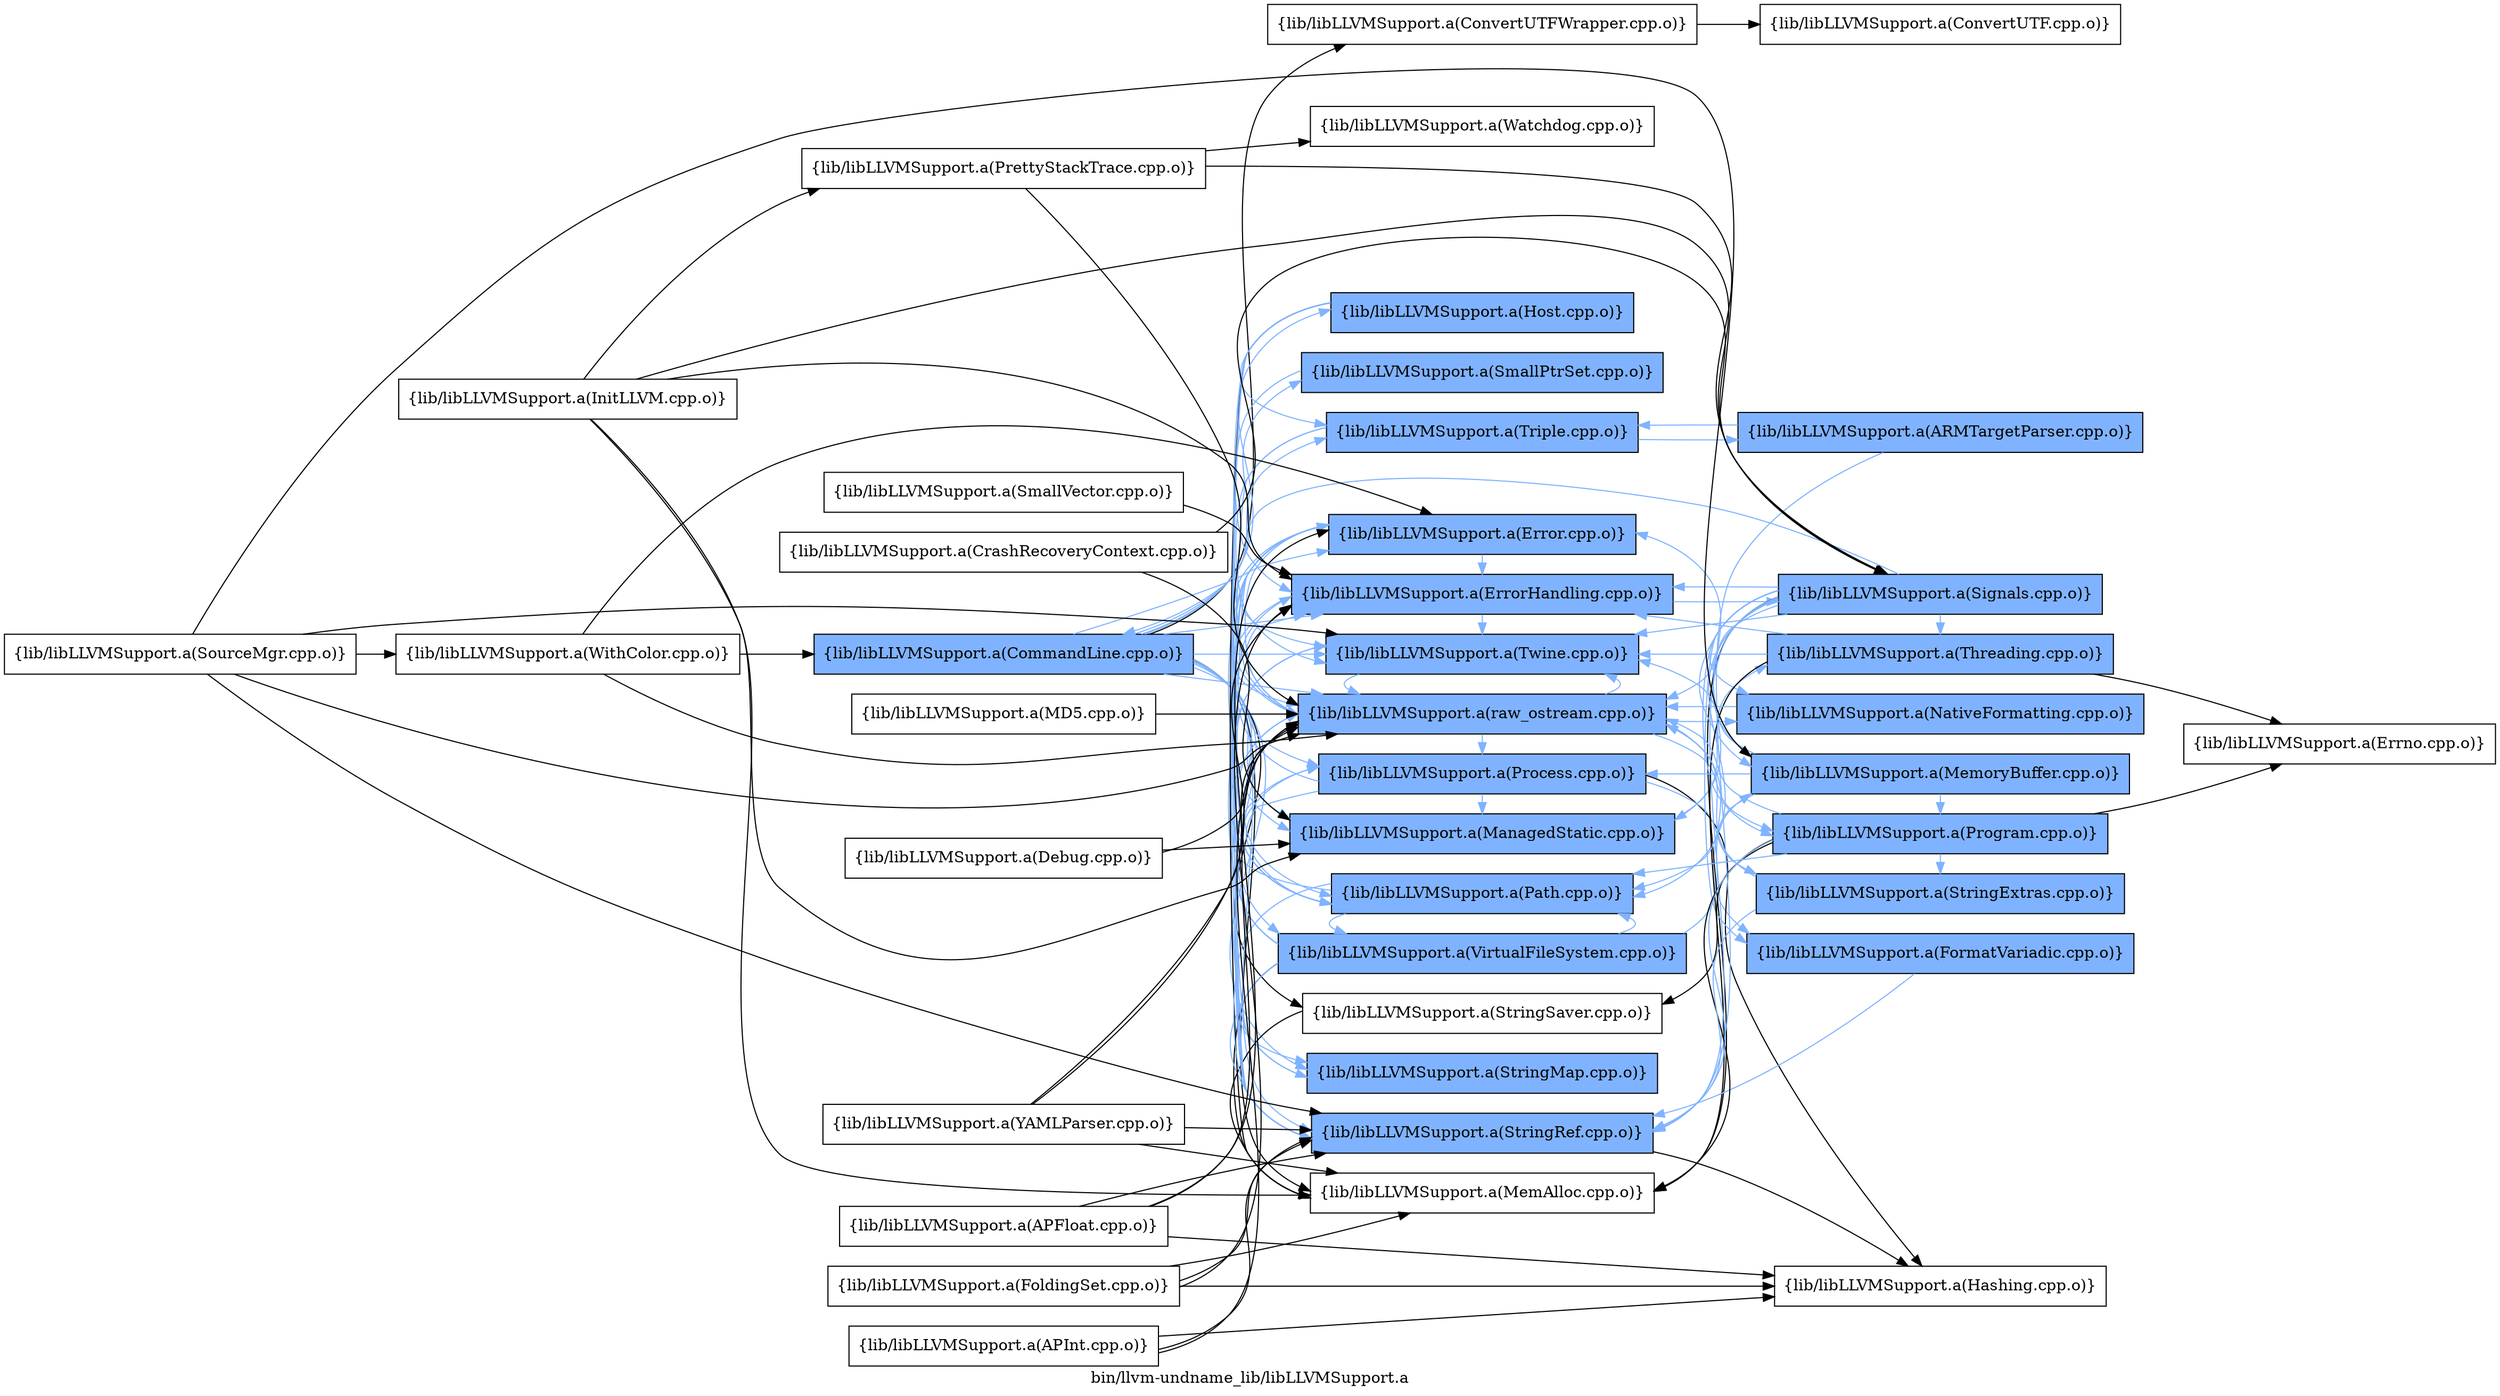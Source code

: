 digraph "bin/llvm-undname_lib/libLLVMSupport.a" {
	label="bin/llvm-undname_lib/libLLVMSupport.a";
	rankdir=LR;
	{ rank=same; Node0x55cadfd472f8;  }
	{ rank=same; Node0x55cadfd47ed8; Node0x55cadfd486a8; Node0x55cadfd47f28; Node0x55cadfd46a38; Node0x55cadfd46308; Node0x55cadfd47708; Node0x55cadfd46768; Node0x55cadfd473e8; Node0x55cadfd477a8; Node0x55cadfd470c8; Node0x55cadfd489c8; Node0x55cadfd46948; Node0x55cadfd47d48; Node0x55cadfd46678; Node0x55cadfd46d58; Node0x55cadfd48518;  }
	{ rank=same; Node0x55cadfd464e8; Node0x55cadfd46b28; Node0x55cadfd47668; Node0x55cadfd47348; Node0x55cadfd47848; Node0x55cadfd46808; Node0x55cadfd462b8; Node0x55cadfd46c68; Node0x55cadfd48298; Node0x55cadfd47cf8;  }

	Node0x55cadfd472f8 [shape=record,shape=box,group=1,style=filled,fillcolor="0.600000 0.5 1",label="{lib/libLLVMSupport.a(CommandLine.cpp.o)}"];
	Node0x55cadfd472f8 -> Node0x55cadfd47ed8;
	Node0x55cadfd472f8 -> Node0x55cadfd486a8[color="0.600000 0.5 1"];
	Node0x55cadfd472f8 -> Node0x55cadfd47f28[color="0.600000 0.5 1"];
	Node0x55cadfd472f8 -> Node0x55cadfd46a38[color="0.600000 0.5 1"];
	Node0x55cadfd472f8 -> Node0x55cadfd46308;
	Node0x55cadfd472f8 -> Node0x55cadfd47708[color="0.600000 0.5 1"];
	Node0x55cadfd472f8 -> Node0x55cadfd46768[color="0.600000 0.5 1"];
	Node0x55cadfd472f8 -> Node0x55cadfd473e8;
	Node0x55cadfd472f8 -> Node0x55cadfd477a8[color="0.600000 0.5 1"];
	Node0x55cadfd472f8 -> Node0x55cadfd470c8[color="0.600000 0.5 1"];
	Node0x55cadfd472f8 -> Node0x55cadfd489c8[color="0.600000 0.5 1"];
	Node0x55cadfd472f8 -> Node0x55cadfd46948[color="0.600000 0.5 1"];
	Node0x55cadfd472f8 -> Node0x55cadfd47d48[color="0.600000 0.5 1"];
	Node0x55cadfd472f8 -> Node0x55cadfd46678[color="0.600000 0.5 1"];
	Node0x55cadfd472f8 -> Node0x55cadfd46d58[color="0.600000 0.5 1"];
	Node0x55cadfd472f8 -> Node0x55cadfd48518[color="0.600000 0.5 1"];
	Node0x55cadfd47118 [shape=record,shape=box,group=0,label="{lib/libLLVMSupport.a(InitLLVM.cpp.o)}"];
	Node0x55cadfd47118 -> Node0x55cadfd47f28;
	Node0x55cadfd47118 -> Node0x55cadfd46a38;
	Node0x55cadfd47118 -> Node0x55cadfd46308;
	Node0x55cadfd47118 -> Node0x55cadfd46f88;
	Node0x55cadfd47118 -> Node0x55cadfd46b28;
	Node0x55cadfd46808 [shape=record,shape=box,group=1,style=filled,fillcolor="0.600000 0.5 1",label="{lib/libLLVMSupport.a(MemoryBuffer.cpp.o)}"];
	Node0x55cadfd46808 -> Node0x55cadfd486a8[color="0.600000 0.5 1"];
	Node0x55cadfd46808 -> Node0x55cadfd489c8[color="0.600000 0.5 1"];
	Node0x55cadfd46808 -> Node0x55cadfd46d58[color="0.600000 0.5 1"];
	Node0x55cadfd46808 -> Node0x55cadfd48518[color="0.600000 0.5 1"];
	Node0x55cadfd46808 -> Node0x55cadfd48298[color="0.600000 0.5 1"];
	Node0x55cadfd477a8 [shape=record,shape=box,group=1,style=filled,fillcolor="0.600000 0.5 1",label="{lib/libLLVMSupport.a(StringRef.cpp.o)}"];
	Node0x55cadfd477a8 -> Node0x55cadfd486a8[color="0.600000 0.5 1"];
	Node0x55cadfd477a8 -> Node0x55cadfd47348;
	Node0x55cadfd46998 [shape=record,shape=box,group=0,label="{lib/libLLVMSupport.a(WithColor.cpp.o)}"];
	Node0x55cadfd46998 -> Node0x55cadfd472f8;
	Node0x55cadfd46998 -> Node0x55cadfd486a8;
	Node0x55cadfd46998 -> Node0x55cadfd47d48;
	Node0x55cadfd47d48 [shape=record,shape=box,group=1,style=filled,fillcolor="0.600000 0.5 1",label="{lib/libLLVMSupport.a(raw_ostream.cpp.o)}"];
	Node0x55cadfd47d48 -> Node0x55cadfd486a8[color="0.600000 0.5 1"];
	Node0x55cadfd47d48 -> Node0x55cadfd47f28[color="0.600000 0.5 1"];
	Node0x55cadfd47d48 -> Node0x55cadfd489c8[color="0.600000 0.5 1"];
	Node0x55cadfd47d48 -> Node0x55cadfd462b8[color="0.600000 0.5 1"];
	Node0x55cadfd47d48 -> Node0x55cadfd46c68[color="0.600000 0.5 1"];
	Node0x55cadfd47d48 -> Node0x55cadfd46d58[color="0.600000 0.5 1"];
	Node0x55cadfd47d48 -> Node0x55cadfd48518[color="0.600000 0.5 1"];
	Node0x55cadfd47d48 -> Node0x55cadfd48298[color="0.600000 0.5 1"];
	Node0x55cadfd48518 [shape=record,shape=box,group=1,style=filled,fillcolor="0.600000 0.5 1",label="{lib/libLLVMSupport.a(Process.cpp.o)}"];
	Node0x55cadfd48518 -> Node0x55cadfd486a8[color="0.600000 0.5 1"];
	Node0x55cadfd48518 -> Node0x55cadfd46a38[color="0.600000 0.5 1"];
	Node0x55cadfd48518 -> Node0x55cadfd477a8[color="0.600000 0.5 1"];
	Node0x55cadfd48518 -> Node0x55cadfd47348;
	Node0x55cadfd48518 -> Node0x55cadfd46d58[color="0.600000 0.5 1"];
	Node0x55cadfd48518 -> Node0x55cadfd47cf8[color="0.600000 0.5 1"];
	Node0x55cadfd47ed8 [shape=record,shape=box,group=0,label="{lib/libLLVMSupport.a(ConvertUTFWrapper.cpp.o)}"];
	Node0x55cadfd47ed8 -> Node0x55cadfd464e8;
	Node0x55cadfd486a8 [shape=record,shape=box,group=1,style=filled,fillcolor="0.600000 0.5 1",label="{lib/libLLVMSupport.a(Error.cpp.o)}"];
	Node0x55cadfd486a8 -> Node0x55cadfd47f28[color="0.600000 0.5 1"];
	Node0x55cadfd486a8 -> Node0x55cadfd46a38[color="0.600000 0.5 1"];
	Node0x55cadfd486a8 -> Node0x55cadfd489c8[color="0.600000 0.5 1"];
	Node0x55cadfd486a8 -> Node0x55cadfd47d48[color="0.600000 0.5 1"];
	Node0x55cadfd47f28 [shape=record,shape=box,group=1,style=filled,fillcolor="0.600000 0.5 1",label="{lib/libLLVMSupport.a(ErrorHandling.cpp.o)}"];
	Node0x55cadfd47f28 -> Node0x55cadfd489c8[color="0.600000 0.5 1"];
	Node0x55cadfd47f28 -> Node0x55cadfd47d48[color="0.600000 0.5 1"];
	Node0x55cadfd47f28 -> Node0x55cadfd46b28[color="0.600000 0.5 1"];
	Node0x55cadfd46a38 [shape=record,shape=box,group=1,style=filled,fillcolor="0.600000 0.5 1",label="{lib/libLLVMSupport.a(ManagedStatic.cpp.o)}"];
	Node0x55cadfd46a38 -> Node0x55cadfd47668[color="0.600000 0.5 1"];
	Node0x55cadfd46308 [shape=record,shape=box,group=0,label="{lib/libLLVMSupport.a(MemAlloc.cpp.o)}"];
	Node0x55cadfd47708 [shape=record,shape=box,group=1,style=filled,fillcolor="0.600000 0.5 1",label="{lib/libLLVMSupport.a(SmallPtrSet.cpp.o)}"];
	Node0x55cadfd47708 -> Node0x55cadfd47f28[color="0.600000 0.5 1"];
	Node0x55cadfd46768 [shape=record,shape=box,group=1,style=filled,fillcolor="0.600000 0.5 1",label="{lib/libLLVMSupport.a(StringMap.cpp.o)}"];
	Node0x55cadfd46768 -> Node0x55cadfd47f28[color="0.600000 0.5 1"];
	Node0x55cadfd473e8 [shape=record,shape=box,group=0,label="{lib/libLLVMSupport.a(StringSaver.cpp.o)}"];
	Node0x55cadfd473e8 -> Node0x55cadfd46308;
	Node0x55cadfd470c8 [shape=record,shape=box,group=1,style=filled,fillcolor="0.600000 0.5 1",label="{lib/libLLVMSupport.a(Triple.cpp.o)}"];
	Node0x55cadfd470c8 -> Node0x55cadfd477a8[color="0.600000 0.5 1"];
	Node0x55cadfd470c8 -> Node0x55cadfd47848[color="0.600000 0.5 1"];
	Node0x55cadfd470c8 -> Node0x55cadfd489c8[color="0.600000 0.5 1"];
	Node0x55cadfd489c8 [shape=record,shape=box,group=1,style=filled,fillcolor="0.600000 0.5 1",label="{lib/libLLVMSupport.a(Twine.cpp.o)}"];
	Node0x55cadfd489c8 -> Node0x55cadfd47d48[color="0.600000 0.5 1"];
	Node0x55cadfd46948 [shape=record,shape=box,group=1,style=filled,fillcolor="0.600000 0.5 1",label="{lib/libLLVMSupport.a(VirtualFileSystem.cpp.o)}"];
	Node0x55cadfd46948 -> Node0x55cadfd486a8[color="0.600000 0.5 1"];
	Node0x55cadfd46948 -> Node0x55cadfd46308;
	Node0x55cadfd46948 -> Node0x55cadfd46808[color="0.600000 0.5 1"];
	Node0x55cadfd46948 -> Node0x55cadfd46768[color="0.600000 0.5 1"];
	Node0x55cadfd46948 -> Node0x55cadfd477a8[color="0.600000 0.5 1"];
	Node0x55cadfd46948 -> Node0x55cadfd489c8[color="0.600000 0.5 1"];
	Node0x55cadfd46948 -> Node0x55cadfd47d48[color="0.600000 0.5 1"];
	Node0x55cadfd46948 -> Node0x55cadfd46d58[color="0.600000 0.5 1"];
	Node0x55cadfd46678 [shape=record,shape=box,group=1,style=filled,fillcolor="0.600000 0.5 1",label="{lib/libLLVMSupport.a(Host.cpp.o)}"];
	Node0x55cadfd46678 -> Node0x55cadfd46308;
	Node0x55cadfd46678 -> Node0x55cadfd46768[color="0.600000 0.5 1"];
	Node0x55cadfd46678 -> Node0x55cadfd477a8[color="0.600000 0.5 1"];
	Node0x55cadfd46678 -> Node0x55cadfd470c8[color="0.600000 0.5 1"];
	Node0x55cadfd46678 -> Node0x55cadfd47d48[color="0.600000 0.5 1"];
	Node0x55cadfd46d58 [shape=record,shape=box,group=1,style=filled,fillcolor="0.600000 0.5 1",label="{lib/libLLVMSupport.a(Path.cpp.o)}"];
	Node0x55cadfd46d58 -> Node0x55cadfd486a8[color="0.600000 0.5 1"];
	Node0x55cadfd46d58 -> Node0x55cadfd477a8[color="0.600000 0.5 1"];
	Node0x55cadfd46d58 -> Node0x55cadfd489c8[color="0.600000 0.5 1"];
	Node0x55cadfd46d58 -> Node0x55cadfd46948[color="0.600000 0.5 1"];
	Node0x55cadfd46d58 -> Node0x55cadfd48518[color="0.600000 0.5 1"];
	Node0x55cadfd464e8 [shape=record,shape=box,group=0,label="{lib/libLLVMSupport.a(ConvertUTF.cpp.o)}"];
	Node0x55cadfd46b28 [shape=record,shape=box,group=1,style=filled,fillcolor="0.600000 0.5 1",label="{lib/libLLVMSupport.a(Signals.cpp.o)}"];
	Node0x55cadfd46b28 -> Node0x55cadfd472f8[color="0.600000 0.5 1"];
	Node0x55cadfd46b28 -> Node0x55cadfd47f28[color="0.600000 0.5 1"];
	Node0x55cadfd46b28 -> Node0x55cadfd46a38[color="0.600000 0.5 1"];
	Node0x55cadfd46b28 -> Node0x55cadfd46308;
	Node0x55cadfd46b28 -> Node0x55cadfd46808[color="0.600000 0.5 1"];
	Node0x55cadfd46b28 -> Node0x55cadfd477a8[color="0.600000 0.5 1"];
	Node0x55cadfd46b28 -> Node0x55cadfd489c8[color="0.600000 0.5 1"];
	Node0x55cadfd46b28 -> Node0x55cadfd47d48[color="0.600000 0.5 1"];
	Node0x55cadfd46b28 -> Node0x55cadfd462b8[color="0.600000 0.5 1"];
	Node0x55cadfd46b28 -> Node0x55cadfd46c68[color="0.600000 0.5 1"];
	Node0x55cadfd46b28 -> Node0x55cadfd46d58[color="0.600000 0.5 1"];
	Node0x55cadfd46b28 -> Node0x55cadfd48298[color="0.600000 0.5 1"];
	Node0x55cadfd46b28 -> Node0x55cadfd47668[color="0.600000 0.5 1"];
	Node0x55cadfd47938 [shape=record,shape=box,group=0,label="{lib/libLLVMSupport.a(Debug.cpp.o)}"];
	Node0x55cadfd47938 -> Node0x55cadfd46a38;
	Node0x55cadfd47938 -> Node0x55cadfd47d48;
	Node0x55cadfd46f88 [shape=record,shape=box,group=0,label="{lib/libLLVMSupport.a(PrettyStackTrace.cpp.o)}"];
	Node0x55cadfd46f88 -> Node0x55cadfd47d48;
	Node0x55cadfd46f88 -> Node0x55cadfd46b28;
	Node0x55cadfd46f88 -> Node0x55cadfd47d98;
	Node0x55cadfd47668 [shape=record,shape=box,group=1,style=filled,fillcolor="0.600000 0.5 1",label="{lib/libLLVMSupport.a(Threading.cpp.o)}"];
	Node0x55cadfd47668 -> Node0x55cadfd47f28[color="0.600000 0.5 1"];
	Node0x55cadfd47668 -> Node0x55cadfd46308;
	Node0x55cadfd47668 -> Node0x55cadfd489c8[color="0.600000 0.5 1"];
	Node0x55cadfd47668 -> Node0x55cadfd463f8;
	Node0x55cadfd48298 [shape=record,shape=box,group=1,style=filled,fillcolor="0.600000 0.5 1",label="{lib/libLLVMSupport.a(Program.cpp.o)}"];
	Node0x55cadfd48298 -> Node0x55cadfd46308;
	Node0x55cadfd48298 -> Node0x55cadfd473e8;
	Node0x55cadfd48298 -> Node0x55cadfd477a8[color="0.600000 0.5 1"];
	Node0x55cadfd48298 -> Node0x55cadfd47d48[color="0.600000 0.5 1"];
	Node0x55cadfd48298 -> Node0x55cadfd46d58[color="0.600000 0.5 1"];
	Node0x55cadfd48298 -> Node0x55cadfd47cf8[color="0.600000 0.5 1"];
	Node0x55cadfd48298 -> Node0x55cadfd463f8;
	Node0x55cadfd47d98 [shape=record,shape=box,group=0,label="{lib/libLLVMSupport.a(Watchdog.cpp.o)}"];
	Node0x55cadfd47e38 [shape=record,shape=box,group=0,label="{lib/libLLVMSupport.a(SmallVector.cpp.o)}"];
	Node0x55cadfd47e38 -> Node0x55cadfd47f28;
	Node0x55cadfd47348 [shape=record,shape=box,group=0,label="{lib/libLLVMSupport.a(Hashing.cpp.o)}"];
	Node0x55cadfd48428 [shape=record,shape=box,group=0,label="{lib/libLLVMSupport.a(APFloat.cpp.o)}"];
	Node0x55cadfd48428 -> Node0x55cadfd486a8;
	Node0x55cadfd48428 -> Node0x55cadfd477a8;
	Node0x55cadfd48428 -> Node0x55cadfd47348;
	Node0x55cadfd48428 -> Node0x55cadfd47d48;
	Node0x55cadfd486f8 [shape=record,shape=box,group=0,label="{lib/libLLVMSupport.a(APInt.cpp.o)}"];
	Node0x55cadfd486f8 -> Node0x55cadfd477a8;
	Node0x55cadfd486f8 -> Node0x55cadfd47348;
	Node0x55cadfd486f8 -> Node0x55cadfd47d48;
	Node0x55cadfd46218 [shape=record,shape=box,group=0,label="{lib/libLLVMSupport.a(FoldingSet.cpp.o)}"];
	Node0x55cadfd46218 -> Node0x55cadfd47f28;
	Node0x55cadfd46218 -> Node0x55cadfd46308;
	Node0x55cadfd46218 -> Node0x55cadfd477a8;
	Node0x55cadfd46218 -> Node0x55cadfd47348;
	Node0x55cadfd47848 [shape=record,shape=box,group=1,style=filled,fillcolor="0.600000 0.5 1",label="{lib/libLLVMSupport.a(ARMTargetParser.cpp.o)}"];
	Node0x55cadfd47848 -> Node0x55cadfd477a8[color="0.600000 0.5 1"];
	Node0x55cadfd47848 -> Node0x55cadfd470c8[color="0.600000 0.5 1"];
	Node0x55cadfd48748 [shape=record,shape=box,group=0,label="{lib/libLLVMSupport.a(SourceMgr.cpp.o)}"];
	Node0x55cadfd48748 -> Node0x55cadfd46808;
	Node0x55cadfd48748 -> Node0x55cadfd477a8;
	Node0x55cadfd48748 -> Node0x55cadfd489c8;
	Node0x55cadfd48748 -> Node0x55cadfd46998;
	Node0x55cadfd48748 -> Node0x55cadfd47d48;
	Node0x55cadfd46df8 [shape=record,shape=box,group=0,label="{lib/libLLVMSupport.a(YAMLParser.cpp.o)}"];
	Node0x55cadfd46df8 -> Node0x55cadfd47f28;
	Node0x55cadfd46df8 -> Node0x55cadfd46308;
	Node0x55cadfd46df8 -> Node0x55cadfd477a8;
	Node0x55cadfd46df8 -> Node0x55cadfd47d48;
	Node0x55cadfd462b8 [shape=record,shape=box,group=1,style=filled,fillcolor="0.600000 0.5 1",label="{lib/libLLVMSupport.a(NativeFormatting.cpp.o)}"];
	Node0x55cadfd462b8 -> Node0x55cadfd47d48[color="0.600000 0.5 1"];
	Node0x55cadfd46c68 [shape=record,shape=box,group=1,style=filled,fillcolor="0.600000 0.5 1",label="{lib/libLLVMSupport.a(FormatVariadic.cpp.o)}"];
	Node0x55cadfd46c68 -> Node0x55cadfd477a8[color="0.600000 0.5 1"];
	Node0x55cadfd47f78 [shape=record,shape=box,group=0,label="{lib/libLLVMSupport.a(MD5.cpp.o)}"];
	Node0x55cadfd47f78 -> Node0x55cadfd47d48;
	Node0x55cadfd47cf8 [shape=record,shape=box,group=1,style=filled,fillcolor="0.600000 0.5 1",label="{lib/libLLVMSupport.a(StringExtras.cpp.o)}"];
	Node0x55cadfd47cf8 -> Node0x55cadfd477a8[color="0.600000 0.5 1"];
	Node0x55cadfd47cf8 -> Node0x55cadfd47d48[color="0.600000 0.5 1"];
	Node0x55cadfd474d8 [shape=record,shape=box,group=0,label="{lib/libLLVMSupport.a(CrashRecoveryContext.cpp.o)}"];
	Node0x55cadfd474d8 -> Node0x55cadfd46a38;
	Node0x55cadfd474d8 -> Node0x55cadfd46b28;
	Node0x55cadfd463f8 [shape=record,shape=box,group=0,label="{lib/libLLVMSupport.a(Errno.cpp.o)}"];
}
